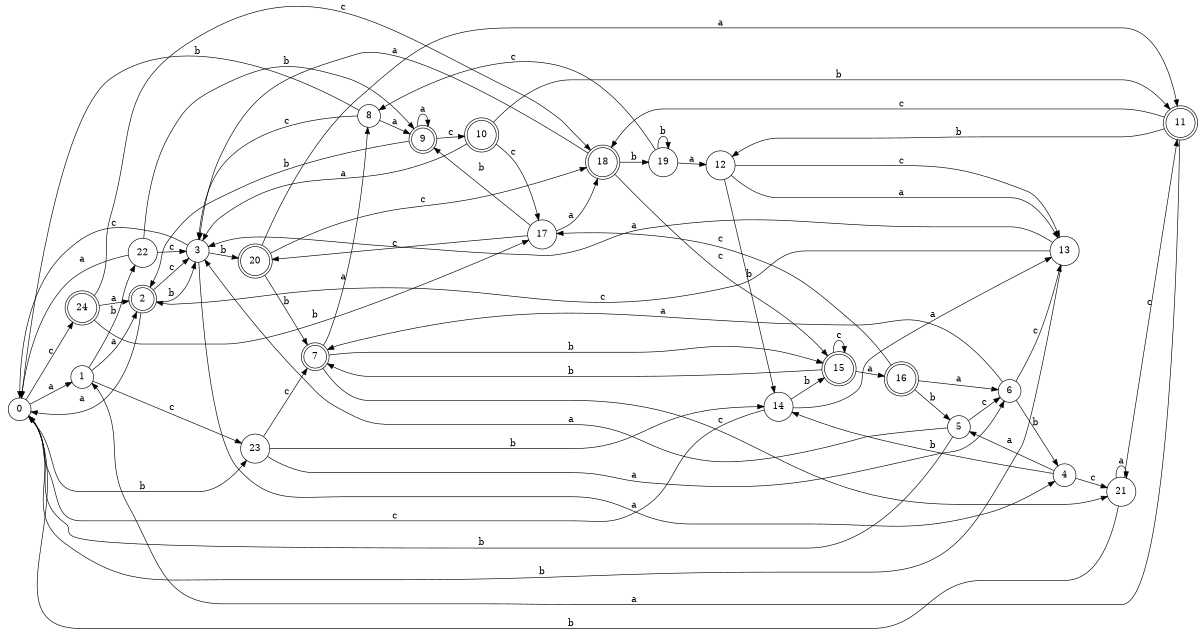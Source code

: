 digraph n20_2 {
__start0 [label="" shape="none"];

rankdir=LR;
size="8,5";

s0 [style="filled", color="black", fillcolor="white" shape="circle", label="0"];
s1 [style="filled", color="black", fillcolor="white" shape="circle", label="1"];
s2 [style="rounded,filled", color="black", fillcolor="white" shape="doublecircle", label="2"];
s3 [style="filled", color="black", fillcolor="white" shape="circle", label="3"];
s4 [style="filled", color="black", fillcolor="white" shape="circle", label="4"];
s5 [style="filled", color="black", fillcolor="white" shape="circle", label="5"];
s6 [style="filled", color="black", fillcolor="white" shape="circle", label="6"];
s7 [style="rounded,filled", color="black", fillcolor="white" shape="doublecircle", label="7"];
s8 [style="filled", color="black", fillcolor="white" shape="circle", label="8"];
s9 [style="rounded,filled", color="black", fillcolor="white" shape="doublecircle", label="9"];
s10 [style="rounded,filled", color="black", fillcolor="white" shape="doublecircle", label="10"];
s11 [style="rounded,filled", color="black", fillcolor="white" shape="doublecircle", label="11"];
s12 [style="filled", color="black", fillcolor="white" shape="circle", label="12"];
s13 [style="filled", color="black", fillcolor="white" shape="circle", label="13"];
s14 [style="filled", color="black", fillcolor="white" shape="circle", label="14"];
s15 [style="rounded,filled", color="black", fillcolor="white" shape="doublecircle", label="15"];
s16 [style="rounded,filled", color="black", fillcolor="white" shape="doublecircle", label="16"];
s17 [style="filled", color="black", fillcolor="white" shape="circle", label="17"];
s18 [style="rounded,filled", color="black", fillcolor="white" shape="doublecircle", label="18"];
s19 [style="filled", color="black", fillcolor="white" shape="circle", label="19"];
s20 [style="rounded,filled", color="black", fillcolor="white" shape="doublecircle", label="20"];
s21 [style="filled", color="black", fillcolor="white" shape="circle", label="21"];
s22 [style="filled", color="black", fillcolor="white" shape="circle", label="22"];
s23 [style="filled", color="black", fillcolor="white" shape="circle", label="23"];
s24 [style="rounded,filled", color="black", fillcolor="white" shape="doublecircle", label="24"];
s0 -> s1 [label="a"];
s0 -> s23 [label="b"];
s0 -> s24 [label="c"];
s1 -> s2 [label="a"];
s1 -> s22 [label="b"];
s1 -> s23 [label="c"];
s2 -> s0 [label="a"];
s2 -> s3 [label="b"];
s2 -> s3 [label="c"];
s3 -> s4 [label="a"];
s3 -> s20 [label="b"];
s3 -> s0 [label="c"];
s4 -> s5 [label="a"];
s4 -> s14 [label="b"];
s4 -> s21 [label="c"];
s5 -> s3 [label="a"];
s5 -> s0 [label="b"];
s5 -> s6 [label="c"];
s6 -> s7 [label="a"];
s6 -> s4 [label="b"];
s6 -> s13 [label="c"];
s7 -> s8 [label="a"];
s7 -> s15 [label="b"];
s7 -> s21 [label="c"];
s8 -> s9 [label="a"];
s8 -> s0 [label="b"];
s8 -> s3 [label="c"];
s9 -> s9 [label="a"];
s9 -> s2 [label="b"];
s9 -> s10 [label="c"];
s10 -> s3 [label="a"];
s10 -> s11 [label="b"];
s10 -> s17 [label="c"];
s11 -> s1 [label="a"];
s11 -> s12 [label="b"];
s11 -> s18 [label="c"];
s12 -> s13 [label="a"];
s12 -> s14 [label="b"];
s12 -> s13 [label="c"];
s13 -> s3 [label="a"];
s13 -> s0 [label="b"];
s13 -> s2 [label="c"];
s14 -> s13 [label="a"];
s14 -> s15 [label="b"];
s14 -> s0 [label="c"];
s15 -> s16 [label="a"];
s15 -> s7 [label="b"];
s15 -> s15 [label="c"];
s16 -> s6 [label="a"];
s16 -> s5 [label="b"];
s16 -> s17 [label="c"];
s17 -> s18 [label="a"];
s17 -> s9 [label="b"];
s17 -> s20 [label="c"];
s18 -> s3 [label="a"];
s18 -> s19 [label="b"];
s18 -> s15 [label="c"];
s19 -> s12 [label="a"];
s19 -> s19 [label="b"];
s19 -> s8 [label="c"];
s20 -> s11 [label="a"];
s20 -> s7 [label="b"];
s20 -> s18 [label="c"];
s21 -> s21 [label="a"];
s21 -> s0 [label="b"];
s21 -> s11 [label="c"];
s22 -> s0 [label="a"];
s22 -> s9 [label="b"];
s22 -> s3 [label="c"];
s23 -> s6 [label="a"];
s23 -> s14 [label="b"];
s23 -> s7 [label="c"];
s24 -> s2 [label="a"];
s24 -> s17 [label="b"];
s24 -> s18 [label="c"];

}